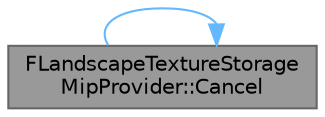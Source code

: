 digraph "FLandscapeTextureStorageMipProvider::Cancel"
{
 // INTERACTIVE_SVG=YES
 // LATEX_PDF_SIZE
  bgcolor="transparent";
  edge [fontname=Helvetica,fontsize=10,labelfontname=Helvetica,labelfontsize=10];
  node [fontname=Helvetica,fontsize=10,shape=box,height=0.2,width=0.4];
  rankdir="LR";
  Node1 [id="Node000001",label="FLandscapeTextureStorage\lMipProvider::Cancel",height=0.2,width=0.4,color="gray40", fillcolor="grey60", style="filled", fontcolor="black",tooltip="Cancel the progression and release any temporary resources."];
  Node1 -> Node1 [id="edge1_Node000001_Node000001",color="steelblue1",style="solid",tooltip=" "];
}
